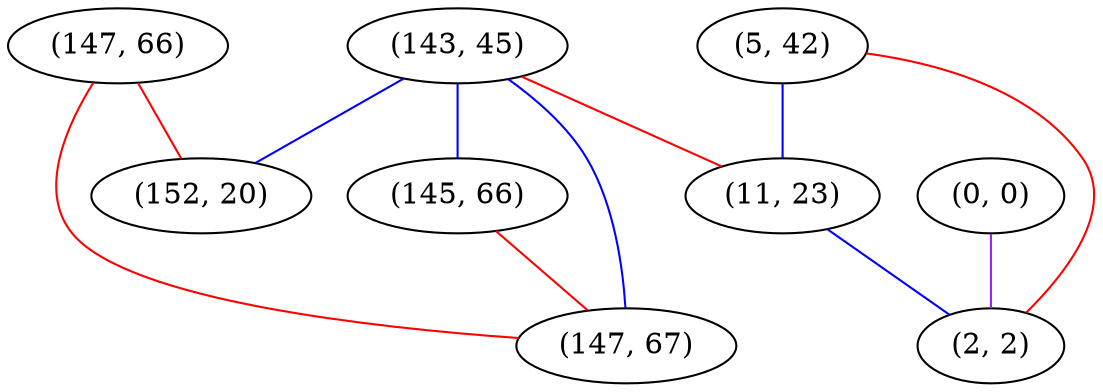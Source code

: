 graph "" {
"(143, 45)";
"(5, 42)";
"(145, 66)";
"(11, 23)";
"(147, 66)";
"(0, 0)";
"(147, 67)";
"(2, 2)";
"(152, 20)";
"(143, 45)" -- "(145, 66)"  [color=blue, key=0, weight=3];
"(143, 45)" -- "(11, 23)"  [color=red, key=0, weight=1];
"(143, 45)" -- "(147, 67)"  [color=blue, key=0, weight=3];
"(143, 45)" -- "(152, 20)"  [color=blue, key=0, weight=3];
"(5, 42)" -- "(11, 23)"  [color=blue, key=0, weight=3];
"(5, 42)" -- "(2, 2)"  [color=red, key=0, weight=1];
"(145, 66)" -- "(147, 67)"  [color=red, key=0, weight=1];
"(11, 23)" -- "(2, 2)"  [color=blue, key=0, weight=3];
"(147, 66)" -- "(147, 67)"  [color=red, key=0, weight=1];
"(147, 66)" -- "(152, 20)"  [color=red, key=0, weight=1];
"(0, 0)" -- "(2, 2)"  [color=purple, key=0, weight=4];
}
